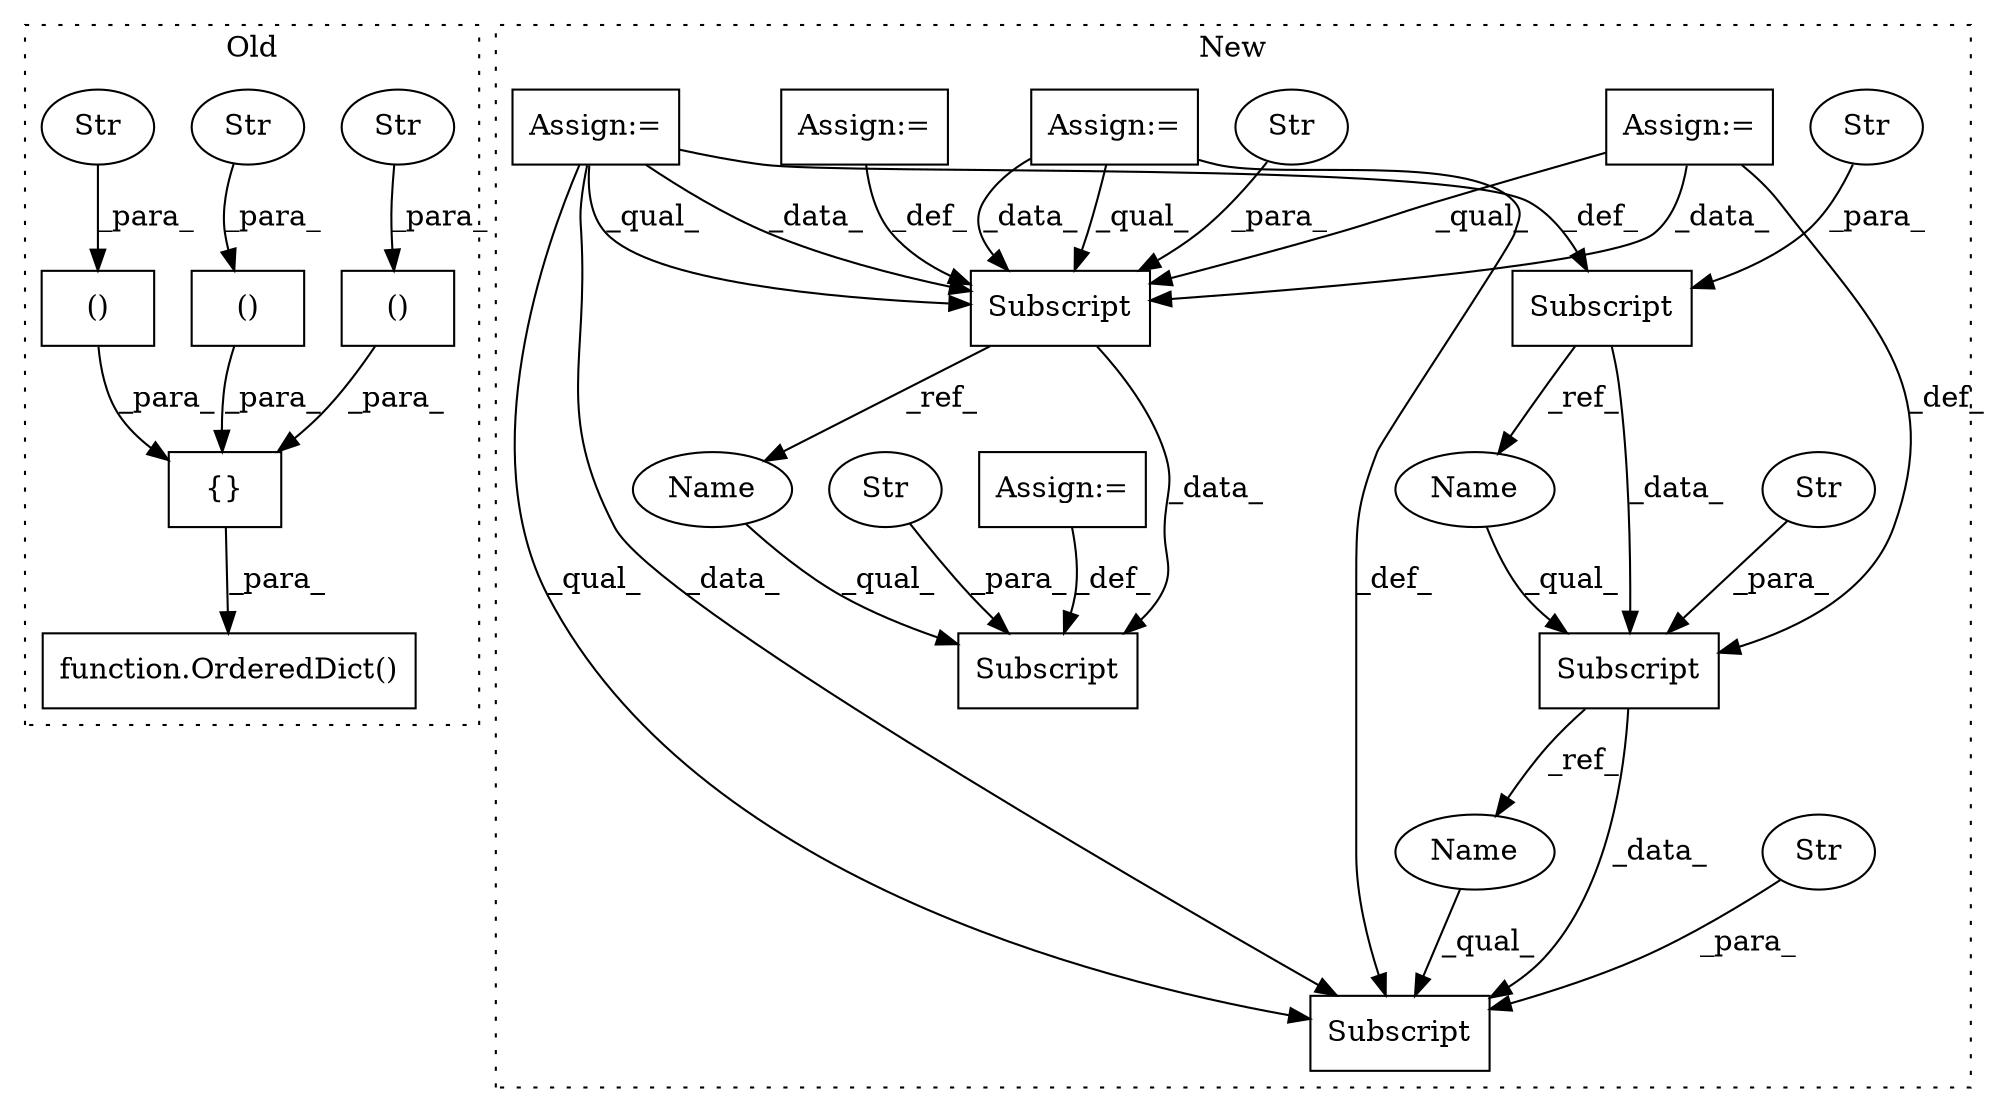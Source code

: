 digraph G {
subgraph cluster0 {
1 [label="function.OrderedDict()" a="75" s="8372,8452" l="12,1" shape="box"];
5 [label="{}" a="59" s="8384,8451" l="1,0" shape="box"];
6 [label="()" a="54" s="8392" l="14" shape="box"];
7 [label="Str" a="66" s="8386" l="6" shape="ellipse"];
8 [label="()" a="54" s="8416" l="12" shape="box"];
9 [label="Str" a="66" s="8410" l="6" shape="ellipse"];
10 [label="()" a="54" s="8438" l="12" shape="box"];
12 [label="Str" a="66" s="8432" l="6" shape="ellipse"];
label = "Old";
style="dotted";
}
subgraph cluster1 {
2 [label="Subscript" a="63" s="8149,0" l="15,0" shape="box"];
3 [label="Assign:=" a="68" s="8164" l="3" shape="box"];
4 [label="Str" a="66" s="8157" l="6" shape="ellipse"];
11 [label="Subscript" a="63" s="8098,0" l="15,0" shape="box"];
13 [label="Str" a="66" s="8106" l="6" shape="ellipse"];
14 [label="Subscript" a="63" s="8198,0" l="15,0" shape="box"];
15 [label="Str" a="66" s="8206" l="6" shape="ellipse"];
16 [label="Subscript" a="63" s="8519,0" l="15,0" shape="box"];
17 [label="Str" a="66" s="8527" l="6" shape="ellipse"];
18 [label="Subscript" a="63" s="8482,0" l="15,0" shape="box"];
19 [label="Str" a="66" s="8490" l="6" shape="ellipse"];
20 [label="Assign:=" a="68" s="8213" l="3" shape="box"];
21 [label="Assign:=" a="68" s="8497" l="3" shape="box"];
22 [label="Assign:=" a="68" s="8113" l="3" shape="box"];
23 [label="Assign:=" a="68" s="8534" l="3" shape="box"];
24 [label="Name" a="87" s="8149" l="7" shape="ellipse"];
25 [label="Name" a="87" s="8519" l="7" shape="ellipse"];
26 [label="Name" a="87" s="8198" l="7" shape="ellipse"];
label = "New";
style="dotted";
}
2 -> 26 [label="_ref_"];
2 -> 14 [label="_data_"];
3 -> 2 [label="_def_"];
3 -> 18 [label="_data_"];
3 -> 18 [label="_qual_"];
4 -> 2 [label="_para_"];
5 -> 1 [label="_para_"];
6 -> 5 [label="_para_"];
7 -> 6 [label="_para_"];
8 -> 5 [label="_para_"];
9 -> 8 [label="_para_"];
10 -> 5 [label="_para_"];
11 -> 24 [label="_ref_"];
11 -> 2 [label="_data_"];
12 -> 10 [label="_para_"];
13 -> 11 [label="_para_"];
15 -> 14 [label="_para_"];
17 -> 16 [label="_para_"];
18 -> 25 [label="_ref_"];
18 -> 16 [label="_data_"];
19 -> 18 [label="_para_"];
20 -> 14 [label="_def_"];
20 -> 18 [label="_qual_"];
20 -> 18 [label="_data_"];
21 -> 18 [label="_def_"];
22 -> 14 [label="_data_"];
22 -> 18 [label="_data_"];
22 -> 11 [label="_def_"];
22 -> 18 [label="_qual_"];
22 -> 14 [label="_qual_"];
23 -> 16 [label="_def_"];
24 -> 2 [label="_qual_"];
25 -> 16 [label="_qual_"];
26 -> 14 [label="_qual_"];
}
